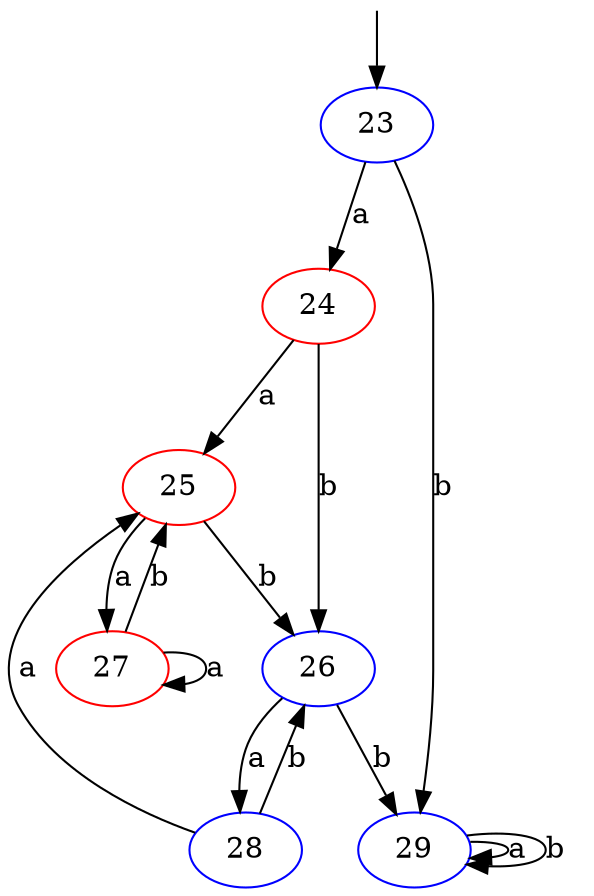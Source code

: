 digraph G{node [color=blue;];23;node [color=red;];24;node [color=red;];25;node [color=blue;];26;node [color=red;];27;node [color=blue;];28;node [color=blue;];29;node [shape=none;label="";height=0;width=0;];-1;-1->23;23->24[label="a";];23->29[label="b";];24->25[label="a";];24->26[label="b";];25->27[label="a";];25->26[label="b";];26->28[label="a";];26->29[label="b";];27->27[label="a";];27->25[label="b";];28->25[label="a";];28->26[label="b";];29->29[label="a";];29->29[label="b";];}
